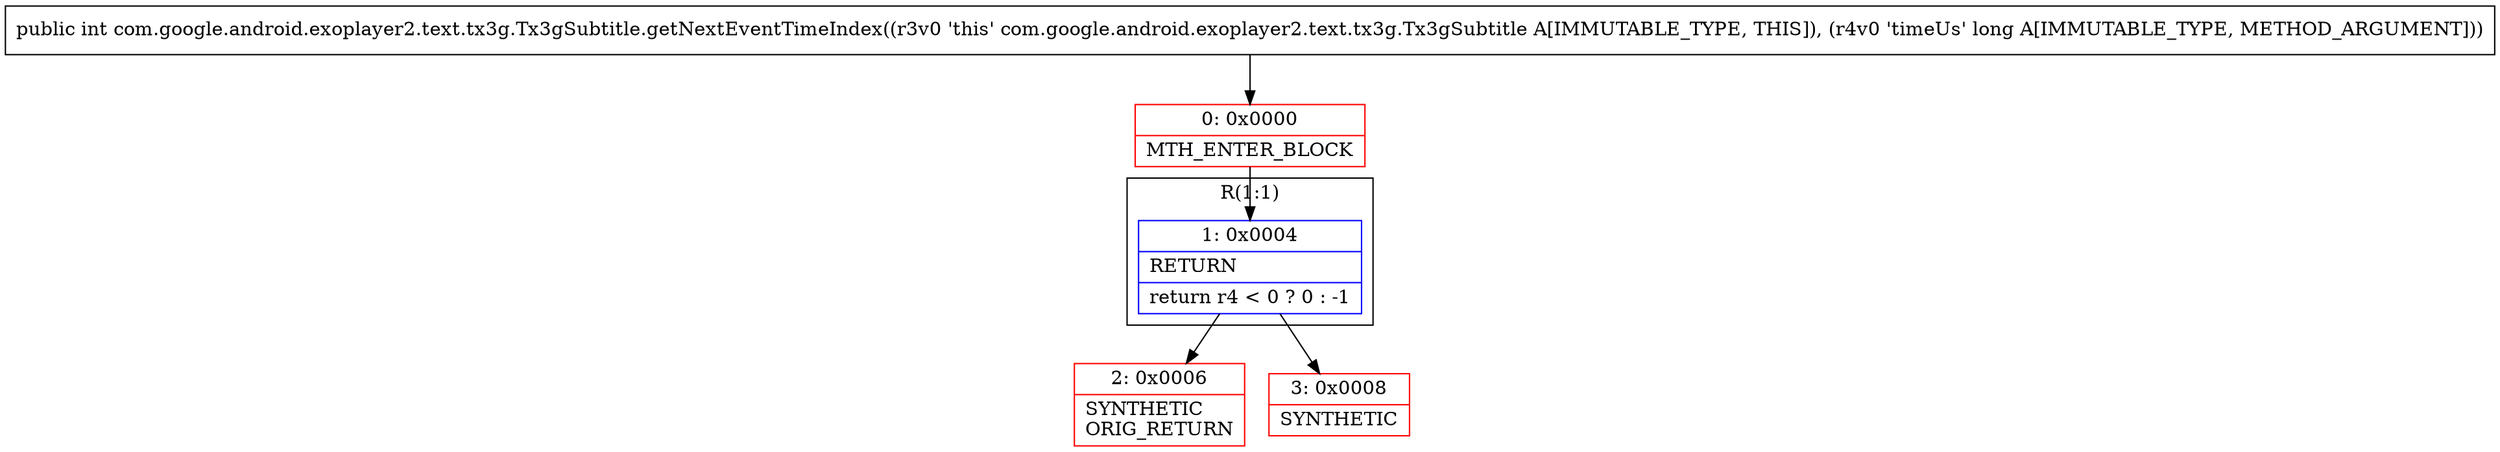 digraph "CFG forcom.google.android.exoplayer2.text.tx3g.Tx3gSubtitle.getNextEventTimeIndex(J)I" {
subgraph cluster_Region_1757638545 {
label = "R(1:1)";
node [shape=record,color=blue];
Node_1 [shape=record,label="{1\:\ 0x0004|RETURN\l|return r4 \< 0 ? 0 : \-1\l}"];
}
Node_0 [shape=record,color=red,label="{0\:\ 0x0000|MTH_ENTER_BLOCK\l}"];
Node_2 [shape=record,color=red,label="{2\:\ 0x0006|SYNTHETIC\lORIG_RETURN\l}"];
Node_3 [shape=record,color=red,label="{3\:\ 0x0008|SYNTHETIC\l}"];
MethodNode[shape=record,label="{public int com.google.android.exoplayer2.text.tx3g.Tx3gSubtitle.getNextEventTimeIndex((r3v0 'this' com.google.android.exoplayer2.text.tx3g.Tx3gSubtitle A[IMMUTABLE_TYPE, THIS]), (r4v0 'timeUs' long A[IMMUTABLE_TYPE, METHOD_ARGUMENT])) }"];
MethodNode -> Node_0;
Node_1 -> Node_2;
Node_1 -> Node_3;
Node_0 -> Node_1;
}


